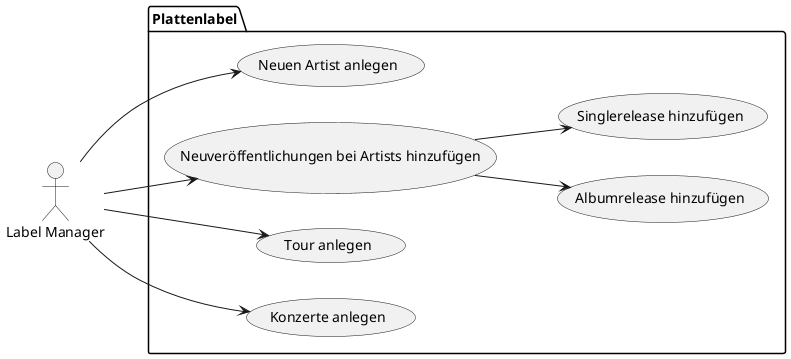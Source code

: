 @startuml

left to right direction

actor "Label Manager" as lm

package "Plattenlabel" {
    usecase "Neuen Artist anlegen" as uc1
    usecase "Neuveröffentlichungen bei Artists hinzufügen" as uc2
    usecase "Albumrelease hinzufügen" as uc21
    usecase "Singlerelease hinzufügen" as uc22
    usecase "Tour anlegen" as uc3
    usecase "Konzerte anlegen" as uc4
}


lm --> uc1
lm --> uc2
uc2 --> uc21
uc2 --> uc22
lm --> uc3
lm --> uc4



@enduml

